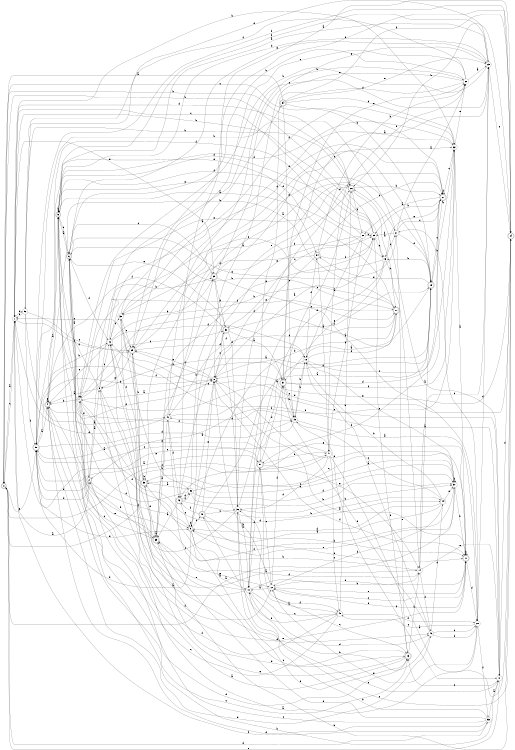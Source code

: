 digraph n44_3 {
__start0 [label="" shape="none"];

rankdir=LR;
size="8,5";

s0 [style="rounded,filled", color="black", fillcolor="white" shape="doublecircle", label="0"];
s1 [style="filled", color="black", fillcolor="white" shape="circle", label="1"];
s2 [style="rounded,filled", color="black", fillcolor="white" shape="doublecircle", label="2"];
s3 [style="filled", color="black", fillcolor="white" shape="circle", label="3"];
s4 [style="rounded,filled", color="black", fillcolor="white" shape="doublecircle", label="4"];
s5 [style="rounded,filled", color="black", fillcolor="white" shape="doublecircle", label="5"];
s6 [style="rounded,filled", color="black", fillcolor="white" shape="doublecircle", label="6"];
s7 [style="filled", color="black", fillcolor="white" shape="circle", label="7"];
s8 [style="filled", color="black", fillcolor="white" shape="circle", label="8"];
s9 [style="rounded,filled", color="black", fillcolor="white" shape="doublecircle", label="9"];
s10 [style="filled", color="black", fillcolor="white" shape="circle", label="10"];
s11 [style="rounded,filled", color="black", fillcolor="white" shape="doublecircle", label="11"];
s12 [style="filled", color="black", fillcolor="white" shape="circle", label="12"];
s13 [style="rounded,filled", color="black", fillcolor="white" shape="doublecircle", label="13"];
s14 [style="filled", color="black", fillcolor="white" shape="circle", label="14"];
s15 [style="rounded,filled", color="black", fillcolor="white" shape="doublecircle", label="15"];
s16 [style="filled", color="black", fillcolor="white" shape="circle", label="16"];
s17 [style="rounded,filled", color="black", fillcolor="white" shape="doublecircle", label="17"];
s18 [style="filled", color="black", fillcolor="white" shape="circle", label="18"];
s19 [style="filled", color="black", fillcolor="white" shape="circle", label="19"];
s20 [style="filled", color="black", fillcolor="white" shape="circle", label="20"];
s21 [style="filled", color="black", fillcolor="white" shape="circle", label="21"];
s22 [style="filled", color="black", fillcolor="white" shape="circle", label="22"];
s23 [style="filled", color="black", fillcolor="white" shape="circle", label="23"];
s24 [style="rounded,filled", color="black", fillcolor="white" shape="doublecircle", label="24"];
s25 [style="rounded,filled", color="black", fillcolor="white" shape="doublecircle", label="25"];
s26 [style="rounded,filled", color="black", fillcolor="white" shape="doublecircle", label="26"];
s27 [style="rounded,filled", color="black", fillcolor="white" shape="doublecircle", label="27"];
s28 [style="filled", color="black", fillcolor="white" shape="circle", label="28"];
s29 [style="filled", color="black", fillcolor="white" shape="circle", label="29"];
s30 [style="rounded,filled", color="black", fillcolor="white" shape="doublecircle", label="30"];
s31 [style="rounded,filled", color="black", fillcolor="white" shape="doublecircle", label="31"];
s32 [style="filled", color="black", fillcolor="white" shape="circle", label="32"];
s33 [style="filled", color="black", fillcolor="white" shape="circle", label="33"];
s34 [style="rounded,filled", color="black", fillcolor="white" shape="doublecircle", label="34"];
s35 [style="rounded,filled", color="black", fillcolor="white" shape="doublecircle", label="35"];
s36 [style="filled", color="black", fillcolor="white" shape="circle", label="36"];
s37 [style="filled", color="black", fillcolor="white" shape="circle", label="37"];
s38 [style="rounded,filled", color="black", fillcolor="white" shape="doublecircle", label="38"];
s39 [style="rounded,filled", color="black", fillcolor="white" shape="doublecircle", label="39"];
s40 [style="filled", color="black", fillcolor="white" shape="circle", label="40"];
s41 [style="filled", color="black", fillcolor="white" shape="circle", label="41"];
s42 [style="filled", color="black", fillcolor="white" shape="circle", label="42"];
s43 [style="rounded,filled", color="black", fillcolor="white" shape="doublecircle", label="43"];
s44 [style="filled", color="black", fillcolor="white" shape="circle", label="44"];
s45 [style="filled", color="black", fillcolor="white" shape="circle", label="45"];
s46 [style="filled", color="black", fillcolor="white" shape="circle", label="46"];
s47 [style="filled", color="black", fillcolor="white" shape="circle", label="47"];
s48 [style="filled", color="black", fillcolor="white" shape="circle", label="48"];
s49 [style="rounded,filled", color="black", fillcolor="white" shape="doublecircle", label="49"];
s50 [style="rounded,filled", color="black", fillcolor="white" shape="doublecircle", label="50"];
s51 [style="rounded,filled", color="black", fillcolor="white" shape="doublecircle", label="51"];
s52 [style="filled", color="black", fillcolor="white" shape="circle", label="52"];
s53 [style="filled", color="black", fillcolor="white" shape="circle", label="53"];
s54 [style="rounded,filled", color="black", fillcolor="white" shape="doublecircle", label="54"];
s0 -> s1 [label="a"];
s0 -> s26 [label="b"];
s0 -> s27 [label="c"];
s0 -> s53 [label="d"];
s0 -> s50 [label="e"];
s0 -> s47 [label="f"];
s1 -> s2 [label="a"];
s1 -> s16 [label="b"];
s1 -> s0 [label="c"];
s1 -> s52 [label="d"];
s1 -> s35 [label="e"];
s1 -> s25 [label="f"];
s2 -> s3 [label="a"];
s2 -> s39 [label="b"];
s2 -> s23 [label="c"];
s2 -> s50 [label="d"];
s2 -> s50 [label="e"];
s2 -> s9 [label="f"];
s3 -> s4 [label="a"];
s3 -> s35 [label="b"];
s3 -> s42 [label="c"];
s3 -> s5 [label="d"];
s3 -> s11 [label="e"];
s3 -> s12 [label="f"];
s4 -> s5 [label="a"];
s4 -> s42 [label="b"];
s4 -> s13 [label="c"];
s4 -> s46 [label="d"];
s4 -> s4 [label="e"];
s4 -> s8 [label="f"];
s5 -> s6 [label="a"];
s5 -> s5 [label="b"];
s5 -> s6 [label="c"];
s5 -> s32 [label="d"];
s5 -> s54 [label="e"];
s5 -> s37 [label="f"];
s6 -> s7 [label="a"];
s6 -> s17 [label="b"];
s6 -> s35 [label="c"];
s6 -> s42 [label="d"];
s6 -> s21 [label="e"];
s6 -> s19 [label="f"];
s7 -> s8 [label="a"];
s7 -> s4 [label="b"];
s7 -> s30 [label="c"];
s7 -> s44 [label="d"];
s7 -> s39 [label="e"];
s7 -> s2 [label="f"];
s8 -> s9 [label="a"];
s8 -> s25 [label="b"];
s8 -> s30 [label="c"];
s8 -> s15 [label="d"];
s8 -> s25 [label="e"];
s8 -> s11 [label="f"];
s9 -> s10 [label="a"];
s9 -> s9 [label="b"];
s9 -> s49 [label="c"];
s9 -> s50 [label="d"];
s9 -> s13 [label="e"];
s9 -> s7 [label="f"];
s10 -> s3 [label="a"];
s10 -> s11 [label="b"];
s10 -> s48 [label="c"];
s10 -> s46 [label="d"];
s10 -> s38 [label="e"];
s10 -> s51 [label="f"];
s11 -> s8 [label="a"];
s11 -> s11 [label="b"];
s11 -> s12 [label="c"];
s11 -> s20 [label="d"];
s11 -> s43 [label="e"];
s11 -> s12 [label="f"];
s12 -> s10 [label="a"];
s12 -> s8 [label="b"];
s12 -> s13 [label="c"];
s12 -> s14 [label="d"];
s12 -> s11 [label="e"];
s12 -> s31 [label="f"];
s13 -> s5 [label="a"];
s13 -> s14 [label="b"];
s13 -> s39 [label="c"];
s13 -> s4 [label="d"];
s13 -> s42 [label="e"];
s13 -> s29 [label="f"];
s14 -> s15 [label="a"];
s14 -> s38 [label="b"];
s14 -> s23 [label="c"];
s14 -> s39 [label="d"];
s14 -> s41 [label="e"];
s14 -> s46 [label="f"];
s15 -> s3 [label="a"];
s15 -> s16 [label="b"];
s15 -> s27 [label="c"];
s15 -> s25 [label="d"];
s15 -> s54 [label="e"];
s15 -> s7 [label="f"];
s16 -> s5 [label="a"];
s16 -> s17 [label="b"];
s16 -> s21 [label="c"];
s16 -> s10 [label="d"];
s16 -> s31 [label="e"];
s16 -> s42 [label="f"];
s17 -> s18 [label="a"];
s17 -> s4 [label="b"];
s17 -> s43 [label="c"];
s17 -> s9 [label="d"];
s17 -> s50 [label="e"];
s17 -> s7 [label="f"];
s18 -> s10 [label="a"];
s18 -> s19 [label="b"];
s18 -> s32 [label="c"];
s18 -> s17 [label="d"];
s18 -> s37 [label="e"];
s18 -> s54 [label="f"];
s19 -> s20 [label="a"];
s19 -> s18 [label="b"];
s19 -> s33 [label="c"];
s19 -> s40 [label="d"];
s19 -> s50 [label="e"];
s19 -> s41 [label="f"];
s20 -> s2 [label="a"];
s20 -> s21 [label="b"];
s20 -> s48 [label="c"];
s20 -> s23 [label="d"];
s20 -> s12 [label="e"];
s20 -> s53 [label="f"];
s21 -> s22 [label="a"];
s21 -> s50 [label="b"];
s21 -> s27 [label="c"];
s21 -> s15 [label="d"];
s21 -> s13 [label="e"];
s21 -> s29 [label="f"];
s22 -> s23 [label="a"];
s22 -> s6 [label="b"];
s22 -> s25 [label="c"];
s22 -> s51 [label="d"];
s22 -> s8 [label="e"];
s22 -> s52 [label="f"];
s23 -> s5 [label="a"];
s23 -> s7 [label="b"];
s23 -> s24 [label="c"];
s23 -> s5 [label="d"];
s23 -> s6 [label="e"];
s23 -> s5 [label="f"];
s24 -> s25 [label="a"];
s24 -> s26 [label="b"];
s24 -> s10 [label="c"];
s24 -> s7 [label="d"];
s24 -> s8 [label="e"];
s24 -> s50 [label="f"];
s25 -> s26 [label="a"];
s25 -> s38 [label="b"];
s25 -> s1 [label="c"];
s25 -> s13 [label="d"];
s25 -> s3 [label="e"];
s25 -> s18 [label="f"];
s26 -> s14 [label="a"];
s26 -> s27 [label="b"];
s26 -> s31 [label="c"];
s26 -> s1 [label="d"];
s26 -> s7 [label="e"];
s26 -> s28 [label="f"];
s27 -> s28 [label="a"];
s27 -> s29 [label="b"];
s27 -> s32 [label="c"];
s27 -> s27 [label="d"];
s27 -> s16 [label="e"];
s27 -> s51 [label="f"];
s28 -> s18 [label="a"];
s28 -> s29 [label="b"];
s28 -> s30 [label="c"];
s28 -> s47 [label="d"];
s28 -> s9 [label="e"];
s28 -> s50 [label="f"];
s29 -> s8 [label="a"];
s29 -> s0 [label="b"];
s29 -> s1 [label="c"];
s29 -> s5 [label="d"];
s29 -> s16 [label="e"];
s29 -> s5 [label="f"];
s30 -> s31 [label="a"];
s30 -> s40 [label="b"];
s30 -> s17 [label="c"];
s30 -> s36 [label="d"];
s30 -> s6 [label="e"];
s30 -> s4 [label="f"];
s31 -> s23 [label="a"];
s31 -> s19 [label="b"];
s31 -> s19 [label="c"];
s31 -> s27 [label="d"];
s31 -> s22 [label="e"];
s31 -> s32 [label="f"];
s32 -> s11 [label="a"];
s32 -> s1 [label="b"];
s32 -> s15 [label="c"];
s32 -> s33 [label="d"];
s32 -> s22 [label="e"];
s32 -> s2 [label="f"];
s33 -> s34 [label="a"];
s33 -> s35 [label="b"];
s33 -> s25 [label="c"];
s33 -> s46 [label="d"];
s33 -> s45 [label="e"];
s33 -> s32 [label="f"];
s34 -> s0 [label="a"];
s34 -> s15 [label="b"];
s34 -> s19 [label="c"];
s34 -> s32 [label="d"];
s34 -> s23 [label="e"];
s34 -> s24 [label="f"];
s35 -> s20 [label="a"];
s35 -> s29 [label="b"];
s35 -> s32 [label="c"];
s35 -> s30 [label="d"];
s35 -> s23 [label="e"];
s35 -> s36 [label="f"];
s36 -> s10 [label="a"];
s36 -> s37 [label="b"];
s36 -> s25 [label="c"];
s36 -> s27 [label="d"];
s36 -> s41 [label="e"];
s36 -> s15 [label="f"];
s37 -> s0 [label="a"];
s37 -> s11 [label="b"];
s37 -> s38 [label="c"];
s37 -> s8 [label="d"];
s37 -> s9 [label="e"];
s37 -> s37 [label="f"];
s38 -> s6 [label="a"];
s38 -> s38 [label="b"];
s38 -> s37 [label="c"];
s38 -> s39 [label="d"];
s38 -> s15 [label="e"];
s38 -> s42 [label="f"];
s39 -> s39 [label="a"];
s39 -> s24 [label="b"];
s39 -> s5 [label="c"];
s39 -> s40 [label="d"];
s39 -> s29 [label="e"];
s39 -> s35 [label="f"];
s40 -> s21 [label="a"];
s40 -> s22 [label="b"];
s40 -> s41 [label="c"];
s40 -> s1 [label="d"];
s40 -> s12 [label="e"];
s40 -> s43 [label="f"];
s41 -> s26 [label="a"];
s41 -> s5 [label="b"];
s41 -> s13 [label="c"];
s41 -> s24 [label="d"];
s41 -> s0 [label="e"];
s41 -> s42 [label="f"];
s42 -> s14 [label="a"];
s42 -> s17 [label="b"];
s42 -> s33 [label="c"];
s42 -> s27 [label="d"];
s42 -> s4 [label="e"];
s42 -> s18 [label="f"];
s43 -> s39 [label="a"];
s43 -> s44 [label="b"];
s43 -> s9 [label="c"];
s43 -> s45 [label="d"];
s43 -> s24 [label="e"];
s43 -> s45 [label="f"];
s44 -> s9 [label="a"];
s44 -> s18 [label="b"];
s44 -> s19 [label="c"];
s44 -> s12 [label="d"];
s44 -> s37 [label="e"];
s44 -> s9 [label="f"];
s45 -> s38 [label="a"];
s45 -> s37 [label="b"];
s45 -> s11 [label="c"];
s45 -> s6 [label="d"];
s45 -> s26 [label="e"];
s45 -> s37 [label="f"];
s46 -> s18 [label="a"];
s46 -> s10 [label="b"];
s46 -> s20 [label="c"];
s46 -> s44 [label="d"];
s46 -> s31 [label="e"];
s46 -> s20 [label="f"];
s47 -> s24 [label="a"];
s47 -> s0 [label="b"];
s47 -> s48 [label="c"];
s47 -> s36 [label="d"];
s47 -> s1 [label="e"];
s47 -> s22 [label="f"];
s48 -> s36 [label="a"];
s48 -> s26 [label="b"];
s48 -> s4 [label="c"];
s48 -> s20 [label="d"];
s48 -> s49 [label="e"];
s48 -> s6 [label="f"];
s49 -> s15 [label="a"];
s49 -> s11 [label="b"];
s49 -> s36 [label="c"];
s49 -> s11 [label="d"];
s49 -> s8 [label="e"];
s49 -> s43 [label="f"];
s50 -> s4 [label="a"];
s50 -> s8 [label="b"];
s50 -> s51 [label="c"];
s50 -> s19 [label="d"];
s50 -> s9 [label="e"];
s50 -> s31 [label="f"];
s51 -> s50 [label="a"];
s51 -> s47 [label="b"];
s51 -> s12 [label="c"];
s51 -> s31 [label="d"];
s51 -> s14 [label="e"];
s51 -> s48 [label="f"];
s52 -> s40 [label="a"];
s52 -> s26 [label="b"];
s52 -> s25 [label="c"];
s52 -> s23 [label="d"];
s52 -> s1 [label="e"];
s52 -> s50 [label="f"];
s53 -> s41 [label="a"];
s53 -> s36 [label="b"];
s53 -> s7 [label="c"];
s53 -> s4 [label="d"];
s53 -> s39 [label="e"];
s53 -> s1 [label="f"];
s54 -> s47 [label="a"];
s54 -> s22 [label="b"];
s54 -> s27 [label="c"];
s54 -> s33 [label="d"];
s54 -> s8 [label="e"];
s54 -> s29 [label="f"];

}